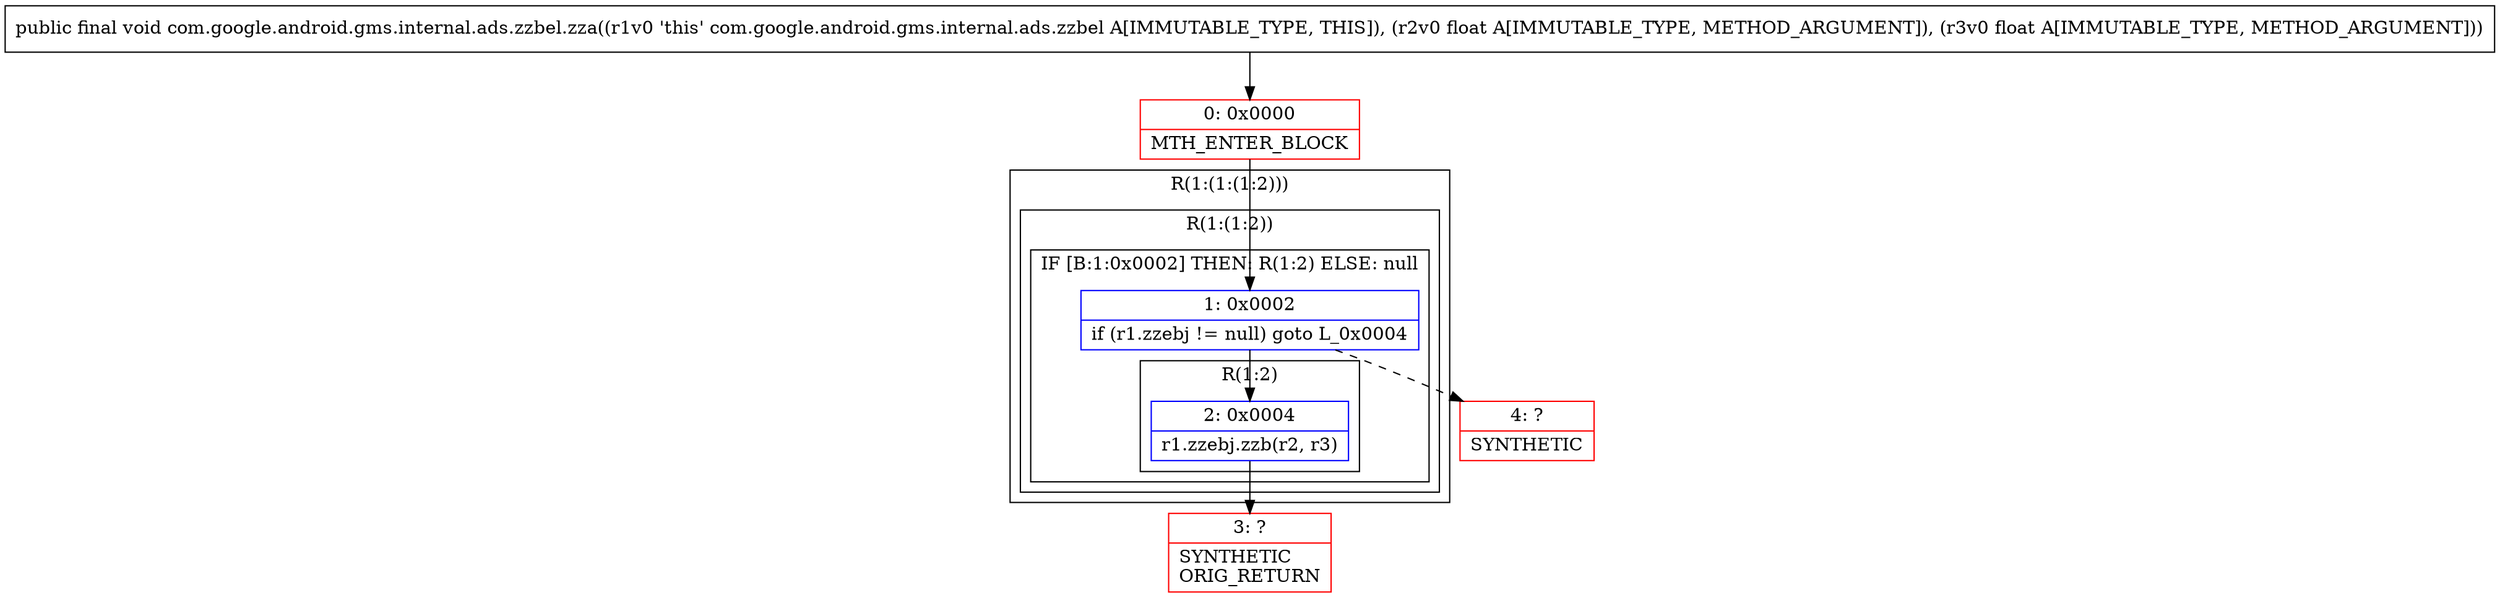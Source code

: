 digraph "CFG forcom.google.android.gms.internal.ads.zzbel.zza(FF)V" {
subgraph cluster_Region_33822241 {
label = "R(1:(1:(1:2)))";
node [shape=record,color=blue];
subgraph cluster_Region_1398653549 {
label = "R(1:(1:2))";
node [shape=record,color=blue];
subgraph cluster_IfRegion_796228812 {
label = "IF [B:1:0x0002] THEN: R(1:2) ELSE: null";
node [shape=record,color=blue];
Node_1 [shape=record,label="{1\:\ 0x0002|if (r1.zzebj != null) goto L_0x0004\l}"];
subgraph cluster_Region_970193809 {
label = "R(1:2)";
node [shape=record,color=blue];
Node_2 [shape=record,label="{2\:\ 0x0004|r1.zzebj.zzb(r2, r3)\l}"];
}
}
}
}
Node_0 [shape=record,color=red,label="{0\:\ 0x0000|MTH_ENTER_BLOCK\l}"];
Node_3 [shape=record,color=red,label="{3\:\ ?|SYNTHETIC\lORIG_RETURN\l}"];
Node_4 [shape=record,color=red,label="{4\:\ ?|SYNTHETIC\l}"];
MethodNode[shape=record,label="{public final void com.google.android.gms.internal.ads.zzbel.zza((r1v0 'this' com.google.android.gms.internal.ads.zzbel A[IMMUTABLE_TYPE, THIS]), (r2v0 float A[IMMUTABLE_TYPE, METHOD_ARGUMENT]), (r3v0 float A[IMMUTABLE_TYPE, METHOD_ARGUMENT])) }"];
MethodNode -> Node_0;
Node_1 -> Node_2;
Node_1 -> Node_4[style=dashed];
Node_2 -> Node_3;
Node_0 -> Node_1;
}

